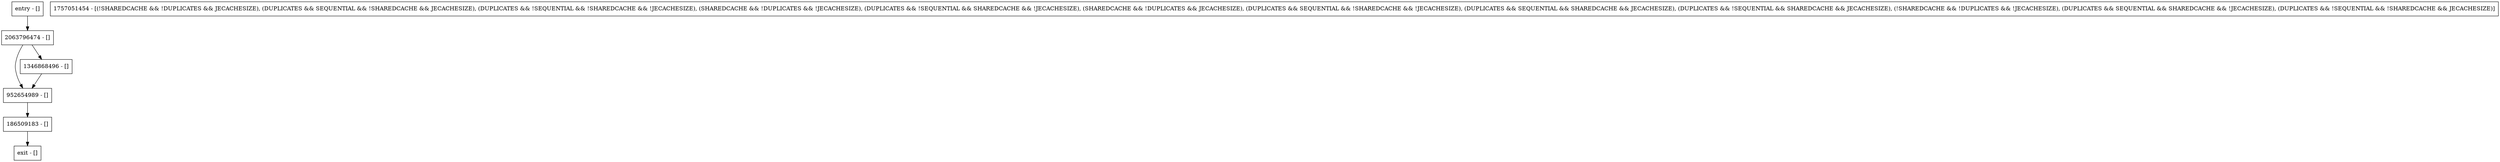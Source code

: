 digraph releaseExclusiveLock {
node [shape=record];
952654989 [label="952654989 - []"];
entry [label="entry - []"];
exit [label="exit - []"];
186509183 [label="186509183 - []"];
2063796474 [label="2063796474 - []"];
1346868496 [label="1346868496 - []"];
1757051454 [label="1757051454 - [(!SHAREDCACHE && !DUPLICATES && JECACHESIZE), (DUPLICATES && SEQUENTIAL && !SHAREDCACHE && JECACHESIZE), (DUPLICATES && !SEQUENTIAL && !SHAREDCACHE && !JECACHESIZE), (SHAREDCACHE && !DUPLICATES && !JECACHESIZE), (DUPLICATES && !SEQUENTIAL && SHAREDCACHE && !JECACHESIZE), (SHAREDCACHE && !DUPLICATES && JECACHESIZE), (DUPLICATES && SEQUENTIAL && !SHAREDCACHE && !JECACHESIZE), (DUPLICATES && SEQUENTIAL && SHAREDCACHE && JECACHESIZE), (DUPLICATES && !SEQUENTIAL && SHAREDCACHE && JECACHESIZE), (!SHAREDCACHE && !DUPLICATES && !JECACHESIZE), (DUPLICATES && SEQUENTIAL && SHAREDCACHE && !JECACHESIZE), (DUPLICATES && !SEQUENTIAL && !SHAREDCACHE && JECACHESIZE)]"];
entry;
exit;
952654989 -> 186509183;
entry -> 2063796474;
186509183 -> exit;
2063796474 -> 952654989;
2063796474 -> 1346868496;
1346868496 -> 952654989;
}
